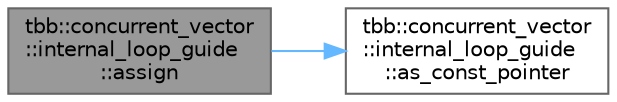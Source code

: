 digraph "tbb::concurrent_vector::internal_loop_guide::assign"
{
 // LATEX_PDF_SIZE
  bgcolor="transparent";
  edge [fontname=Helvetica,fontsize=10,labelfontname=Helvetica,labelfontsize=10];
  node [fontname=Helvetica,fontsize=10,shape=box,height=0.2,width=0.4];
  rankdir="LR";
  Node1 [id="Node000001",label="tbb::concurrent_vector\l::internal_loop_guide\l::assign",height=0.2,width=0.4,color="gray40", fillcolor="grey60", style="filled", fontcolor="black",tooltip=" "];
  Node1 -> Node2 [id="edge1_Node000001_Node000002",color="steelblue1",style="solid",tooltip=" "];
  Node2 [id="Node000002",label="tbb::concurrent_vector\l::internal_loop_guide\l::as_const_pointer",height=0.2,width=0.4,color="grey40", fillcolor="white", style="filled",URL="$classtbb_1_1concurrent__vector_1_1internal__loop__guide.html#aeaeda685ddd2fa517dae8d1183585b0c",tooltip=" "];
}
